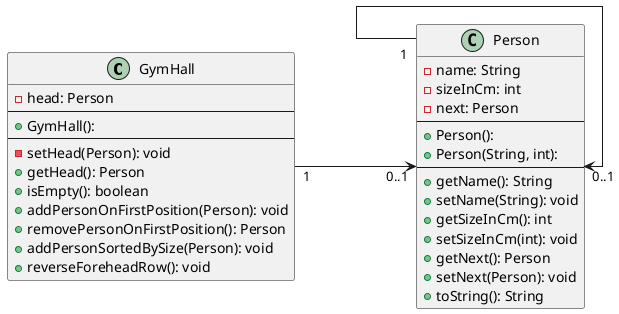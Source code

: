 @startuml

'top to bottom direction
left to right direction
skinparam linetype ortho

class GymHall {
  - head: Person
  --
  + GymHall():
  --
  - setHead(Person): void
  + getHead(): Person
  + isEmpty(): boolean
  + addPersonOnFirstPosition(Person): void
  + removePersonOnFirstPosition(): Person
  + addPersonSortedBySize(Person): void
  + reverseForeheadRow(): void
}
class Person {
  - name: String
  - sizeInCm: int
  - next: Person
  --
  + Person():
  + Person(String, int):
  --
  + getName(): String
  + setName(String): void
  + getSizeInCm(): int
  + setSizeInCm(int): void
  + getNext(): Person
  + setNext(Person): void
  + toString(): String
}

GymHall "1" ---> "0..1" Person
Person "\n1" --> "0..1" Person
@enduml
